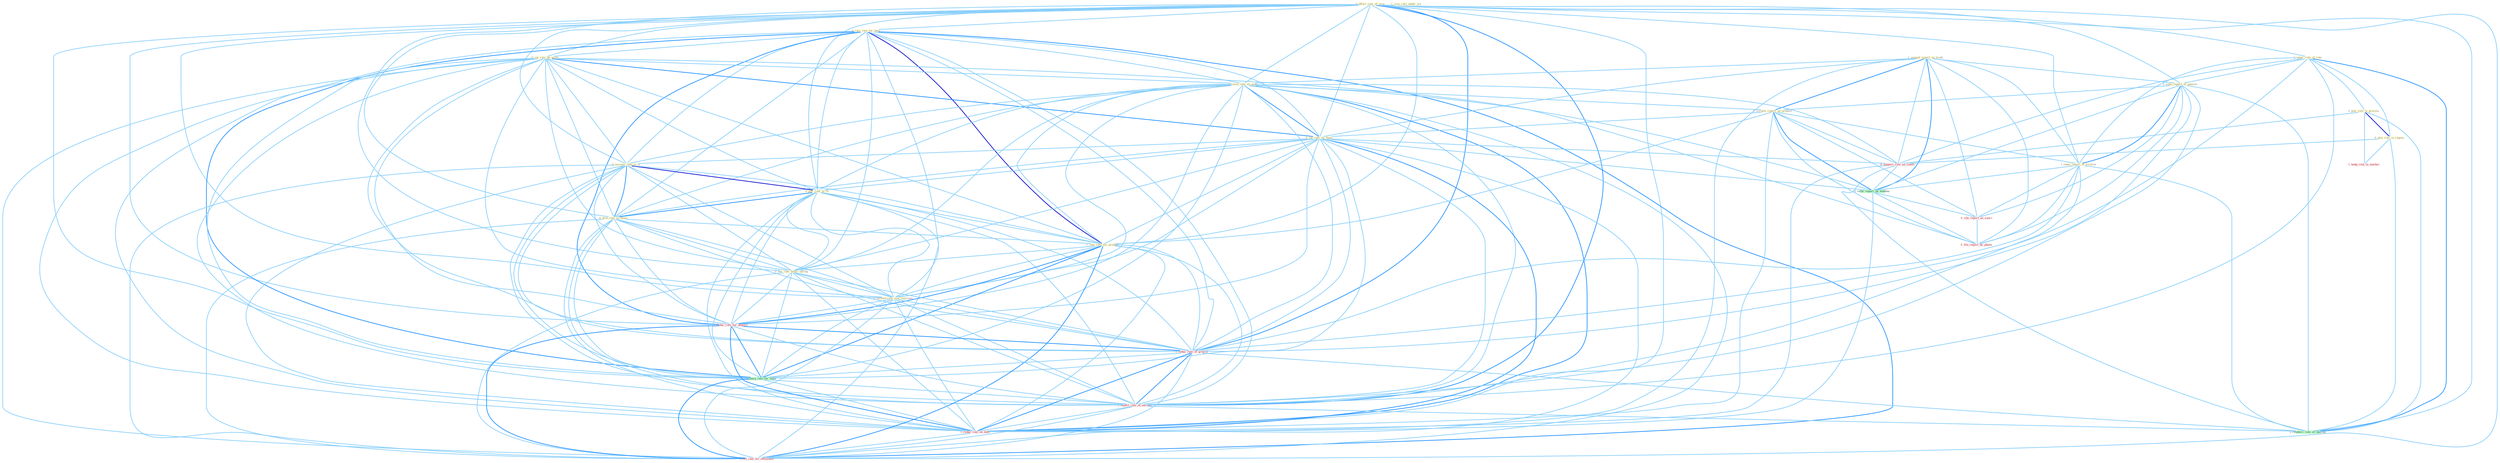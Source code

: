 Graph G{ 
    node
    [shape=polygon,style=filled,width=.5,height=.06,color="#BDFCC9",fixedsize=true,fontsize=4,
    fontcolor="#2f4f4f"];
    {node
    [color="#ffffe0", fontcolor="#8b7d6b"] "1_affect_rate_of_issu " "0_rais_rate_for_busi " "1_ignor_role_of_rate " "0_cut_rate_by_point " "0_plai_role_in_process " "1_expand_report_on_trade " "1_reset_rate_on_note " "1_seen_report_of_unawar " "1_scrutin_report_on_product " "0_cut_rate_on_them " "0_plai_role_in_region " "0_increas_rate_to_% " "0_pull_rate_to_% " "0_give_rate_to_those " "1_rais_rate_for_product " "1_label_report_of_friction " "0_eas_rate_befor_spring " "0_exceed_rate_sinc_yearnum " "1_issu_rule_under_act "}
{node [color="#fff0f5", fontcolor="#b22222"] "1_reduc_rate_for_deposit " "0_support_role_on_condit " "0_cite_report_as_sourc " "1_reduc_rate_of_growth " "0_file_report_by_phone " "1_expect_rate_of_increas " "1_reduc_rate_on_debt " "1_lift_rate_for_entitynam " "1_hedg_risk_in_market "}
edge [color="#B0E2FF"];

	"1_affect_rate_of_issu " -- "0_rais_rate_for_busi " [w="1", color="#87cefa" ];
	"1_affect_rate_of_issu " -- "1_ignor_role_of_rate " [w="1", color="#87cefa" ];
	"1_affect_rate_of_issu " -- "0_cut_rate_by_point " [w="1", color="#87cefa" ];
	"1_affect_rate_of_issu " -- "1_reset_rate_on_note " [w="1", color="#87cefa" ];
	"1_affect_rate_of_issu " -- "1_seen_report_of_unawar " [w="1", color="#87cefa" ];
	"1_affect_rate_of_issu " -- "0_cut_rate_on_them " [w="1", color="#87cefa" ];
	"1_affect_rate_of_issu " -- "0_increas_rate_to_% " [w="1", color="#87cefa" ];
	"1_affect_rate_of_issu " -- "0_pull_rate_to_% " [w="1", color="#87cefa" ];
	"1_affect_rate_of_issu " -- "0_give_rate_to_those " [w="1", color="#87cefa" ];
	"1_affect_rate_of_issu " -- "1_rais_rate_for_product " [w="1", color="#87cefa" ];
	"1_affect_rate_of_issu " -- "1_label_report_of_friction " [w="1", color="#87cefa" ];
	"1_affect_rate_of_issu " -- "0_eas_rate_befor_spring " [w="1", color="#87cefa" ];
	"1_affect_rate_of_issu " -- "0_exceed_rate_sinc_yearnum " [w="1", color="#87cefa" ];
	"1_affect_rate_of_issu " -- "1_reduc_rate_for_deposit " [w="1", color="#87cefa" ];
	"1_affect_rate_of_issu " -- "1_reduc_rate_of_growth " [w="2", color="#1e90ff" , len=0.8];
	"1_affect_rate_of_issu " -- "0_charg_rate_for_time " [w="1", color="#87cefa" ];
	"1_affect_rate_of_issu " -- "1_expect_rate_of_increas " [w="2", color="#1e90ff" , len=0.8];
	"1_affect_rate_of_issu " -- "1_reduc_rate_on_debt " [w="1", color="#87cefa" ];
	"1_affect_rate_of_issu " -- "1_reinforc_role_of_institut " [w="1", color="#87cefa" ];
	"1_affect_rate_of_issu " -- "1_lift_rate_for_entitynam " [w="1", color="#87cefa" ];
	"0_rais_rate_for_busi " -- "0_cut_rate_by_point " [w="1", color="#87cefa" ];
	"0_rais_rate_for_busi " -- "1_reset_rate_on_note " [w="1", color="#87cefa" ];
	"0_rais_rate_for_busi " -- "0_cut_rate_on_them " [w="1", color="#87cefa" ];
	"0_rais_rate_for_busi " -- "0_increas_rate_to_% " [w="1", color="#87cefa" ];
	"0_rais_rate_for_busi " -- "0_pull_rate_to_% " [w="1", color="#87cefa" ];
	"0_rais_rate_for_busi " -- "0_give_rate_to_those " [w="1", color="#87cefa" ];
	"0_rais_rate_for_busi " -- "1_rais_rate_for_product " [w="3", color="#0000cd" , len=0.6];
	"0_rais_rate_for_busi " -- "0_eas_rate_befor_spring " [w="1", color="#87cefa" ];
	"0_rais_rate_for_busi " -- "0_exceed_rate_sinc_yearnum " [w="1", color="#87cefa" ];
	"0_rais_rate_for_busi " -- "1_reduc_rate_for_deposit " [w="2", color="#1e90ff" , len=0.8];
	"0_rais_rate_for_busi " -- "1_reduc_rate_of_growth " [w="1", color="#87cefa" ];
	"0_rais_rate_for_busi " -- "0_charg_rate_for_time " [w="2", color="#1e90ff" , len=0.8];
	"0_rais_rate_for_busi " -- "1_expect_rate_of_increas " [w="1", color="#87cefa" ];
	"0_rais_rate_for_busi " -- "1_reduc_rate_on_debt " [w="1", color="#87cefa" ];
	"0_rais_rate_for_busi " -- "1_lift_rate_for_entitynam " [w="2", color="#1e90ff" , len=0.8];
	"1_ignor_role_of_rate " -- "0_plai_role_in_process " [w="1", color="#87cefa" ];
	"1_ignor_role_of_rate " -- "1_seen_report_of_unawar " [w="1", color="#87cefa" ];
	"1_ignor_role_of_rate " -- "0_plai_role_in_region " [w="1", color="#87cefa" ];
	"1_ignor_role_of_rate " -- "1_label_report_of_friction " [w="1", color="#87cefa" ];
	"1_ignor_role_of_rate " -- "0_support_role_on_condit " [w="1", color="#87cefa" ];
	"1_ignor_role_of_rate " -- "1_reduc_rate_of_growth " [w="1", color="#87cefa" ];
	"1_ignor_role_of_rate " -- "1_expect_rate_of_increas " [w="1", color="#87cefa" ];
	"1_ignor_role_of_rate " -- "1_reinforc_role_of_institut " [w="2", color="#1e90ff" , len=0.8];
	"0_cut_rate_by_point " -- "1_reset_rate_on_note " [w="1", color="#87cefa" ];
	"0_cut_rate_by_point " -- "0_cut_rate_on_them " [w="2", color="#1e90ff" , len=0.8];
	"0_cut_rate_by_point " -- "0_increas_rate_to_% " [w="1", color="#87cefa" ];
	"0_cut_rate_by_point " -- "0_pull_rate_to_% " [w="1", color="#87cefa" ];
	"0_cut_rate_by_point " -- "0_give_rate_to_those " [w="1", color="#87cefa" ];
	"0_cut_rate_by_point " -- "1_rais_rate_for_product " [w="1", color="#87cefa" ];
	"0_cut_rate_by_point " -- "0_eas_rate_befor_spring " [w="1", color="#87cefa" ];
	"0_cut_rate_by_point " -- "0_exceed_rate_sinc_yearnum " [w="1", color="#87cefa" ];
	"0_cut_rate_by_point " -- "1_reduc_rate_for_deposit " [w="1", color="#87cefa" ];
	"0_cut_rate_by_point " -- "1_reduc_rate_of_growth " [w="1", color="#87cefa" ];
	"0_cut_rate_by_point " -- "0_file_report_by_phone " [w="1", color="#87cefa" ];
	"0_cut_rate_by_point " -- "0_charg_rate_for_time " [w="1", color="#87cefa" ];
	"0_cut_rate_by_point " -- "1_expect_rate_of_increas " [w="1", color="#87cefa" ];
	"0_cut_rate_by_point " -- "1_reduc_rate_on_debt " [w="1", color="#87cefa" ];
	"0_cut_rate_by_point " -- "1_lift_rate_for_entitynam " [w="1", color="#87cefa" ];
	"0_plai_role_in_process " -- "0_plai_role_in_region " [w="3", color="#0000cd" , len=0.6];
	"0_plai_role_in_process " -- "0_support_role_on_condit " [w="1", color="#87cefa" ];
	"0_plai_role_in_process " -- "1_reinforc_role_of_institut " [w="1", color="#87cefa" ];
	"0_plai_role_in_process " -- "1_hedg_risk_in_market " [w="1", color="#87cefa" ];
	"1_expand_report_on_trade " -- "1_reset_rate_on_note " [w="1", color="#87cefa" ];
	"1_expand_report_on_trade " -- "1_seen_report_of_unawar " [w="1", color="#87cefa" ];
	"1_expand_report_on_trade " -- "1_scrutin_report_on_product " [w="2", color="#1e90ff" , len=0.8];
	"1_expand_report_on_trade " -- "0_cut_rate_on_them " [w="1", color="#87cefa" ];
	"1_expand_report_on_trade " -- "1_label_report_of_friction " [w="1", color="#87cefa" ];
	"1_expand_report_on_trade " -- "0_support_role_on_condit " [w="1", color="#87cefa" ];
	"1_expand_report_on_trade " -- "1_relai_report_on_tendenc " [w="2", color="#1e90ff" , len=0.8];
	"1_expand_report_on_trade " -- "0_cite_report_as_sourc " [w="1", color="#87cefa" ];
	"1_expand_report_on_trade " -- "0_file_report_by_phone " [w="1", color="#87cefa" ];
	"1_expand_report_on_trade " -- "1_reduc_rate_on_debt " [w="1", color="#87cefa" ];
	"1_reset_rate_on_note " -- "1_scrutin_report_on_product " [w="1", color="#87cefa" ];
	"1_reset_rate_on_note " -- "0_cut_rate_on_them " [w="2", color="#1e90ff" , len=0.8];
	"1_reset_rate_on_note " -- "0_increas_rate_to_% " [w="1", color="#87cefa" ];
	"1_reset_rate_on_note " -- "0_pull_rate_to_% " [w="1", color="#87cefa" ];
	"1_reset_rate_on_note " -- "0_give_rate_to_those " [w="1", color="#87cefa" ];
	"1_reset_rate_on_note " -- "1_rais_rate_for_product " [w="1", color="#87cefa" ];
	"1_reset_rate_on_note " -- "0_eas_rate_befor_spring " [w="1", color="#87cefa" ];
	"1_reset_rate_on_note " -- "0_exceed_rate_sinc_yearnum " [w="1", color="#87cefa" ];
	"1_reset_rate_on_note " -- "1_reduc_rate_for_deposit " [w="1", color="#87cefa" ];
	"1_reset_rate_on_note " -- "0_support_role_on_condit " [w="1", color="#87cefa" ];
	"1_reset_rate_on_note " -- "1_relai_report_on_tendenc " [w="1", color="#87cefa" ];
	"1_reset_rate_on_note " -- "1_reduc_rate_of_growth " [w="1", color="#87cefa" ];
	"1_reset_rate_on_note " -- "0_charg_rate_for_time " [w="1", color="#87cefa" ];
	"1_reset_rate_on_note " -- "1_expect_rate_of_increas " [w="1", color="#87cefa" ];
	"1_reset_rate_on_note " -- "1_reduc_rate_on_debt " [w="2", color="#1e90ff" , len=0.8];
	"1_reset_rate_on_note " -- "1_lift_rate_for_entitynam " [w="1", color="#87cefa" ];
	"1_seen_report_of_unawar " -- "1_scrutin_report_on_product " [w="1", color="#87cefa" ];
	"1_seen_report_of_unawar " -- "1_label_report_of_friction " [w="2", color="#1e90ff" , len=0.8];
	"1_seen_report_of_unawar " -- "1_relai_report_on_tendenc " [w="1", color="#87cefa" ];
	"1_seen_report_of_unawar " -- "0_cite_report_as_sourc " [w="1", color="#87cefa" ];
	"1_seen_report_of_unawar " -- "1_reduc_rate_of_growth " [w="1", color="#87cefa" ];
	"1_seen_report_of_unawar " -- "0_file_report_by_phone " [w="1", color="#87cefa" ];
	"1_seen_report_of_unawar " -- "1_expect_rate_of_increas " [w="1", color="#87cefa" ];
	"1_seen_report_of_unawar " -- "1_reinforc_role_of_institut " [w="1", color="#87cefa" ];
	"1_scrutin_report_on_product " -- "0_cut_rate_on_them " [w="1", color="#87cefa" ];
	"1_scrutin_report_on_product " -- "1_rais_rate_for_product " [w="1", color="#87cefa" ];
	"1_scrutin_report_on_product " -- "1_label_report_of_friction " [w="1", color="#87cefa" ];
	"1_scrutin_report_on_product " -- "0_support_role_on_condit " [w="1", color="#87cefa" ];
	"1_scrutin_report_on_product " -- "1_relai_report_on_tendenc " [w="2", color="#1e90ff" , len=0.8];
	"1_scrutin_report_on_product " -- "0_cite_report_as_sourc " [w="1", color="#87cefa" ];
	"1_scrutin_report_on_product " -- "0_file_report_by_phone " [w="1", color="#87cefa" ];
	"1_scrutin_report_on_product " -- "1_reduc_rate_on_debt " [w="1", color="#87cefa" ];
	"0_cut_rate_on_them " -- "0_increas_rate_to_% " [w="1", color="#87cefa" ];
	"0_cut_rate_on_them " -- "0_pull_rate_to_% " [w="1", color="#87cefa" ];
	"0_cut_rate_on_them " -- "0_give_rate_to_those " [w="1", color="#87cefa" ];
	"0_cut_rate_on_them " -- "1_rais_rate_for_product " [w="1", color="#87cefa" ];
	"0_cut_rate_on_them " -- "0_eas_rate_befor_spring " [w="1", color="#87cefa" ];
	"0_cut_rate_on_them " -- "0_exceed_rate_sinc_yearnum " [w="1", color="#87cefa" ];
	"0_cut_rate_on_them " -- "1_reduc_rate_for_deposit " [w="1", color="#87cefa" ];
	"0_cut_rate_on_them " -- "0_support_role_on_condit " [w="1", color="#87cefa" ];
	"0_cut_rate_on_them " -- "1_relai_report_on_tendenc " [w="1", color="#87cefa" ];
	"0_cut_rate_on_them " -- "1_reduc_rate_of_growth " [w="1", color="#87cefa" ];
	"0_cut_rate_on_them " -- "0_charg_rate_for_time " [w="1", color="#87cefa" ];
	"0_cut_rate_on_them " -- "1_expect_rate_of_increas " [w="1", color="#87cefa" ];
	"0_cut_rate_on_them " -- "1_reduc_rate_on_debt " [w="2", color="#1e90ff" , len=0.8];
	"0_cut_rate_on_them " -- "1_lift_rate_for_entitynam " [w="1", color="#87cefa" ];
	"0_plai_role_in_region " -- "0_support_role_on_condit " [w="1", color="#87cefa" ];
	"0_plai_role_in_region " -- "1_reinforc_role_of_institut " [w="1", color="#87cefa" ];
	"0_plai_role_in_region " -- "1_hedg_risk_in_market " [w="1", color="#87cefa" ];
	"0_increas_rate_to_% " -- "0_pull_rate_to_% " [w="3", color="#0000cd" , len=0.6];
	"0_increas_rate_to_% " -- "0_give_rate_to_those " [w="2", color="#1e90ff" , len=0.8];
	"0_increas_rate_to_% " -- "1_rais_rate_for_product " [w="1", color="#87cefa" ];
	"0_increas_rate_to_% " -- "0_eas_rate_befor_spring " [w="1", color="#87cefa" ];
	"0_increas_rate_to_% " -- "0_exceed_rate_sinc_yearnum " [w="1", color="#87cefa" ];
	"0_increas_rate_to_% " -- "1_reduc_rate_for_deposit " [w="1", color="#87cefa" ];
	"0_increas_rate_to_% " -- "1_reduc_rate_of_growth " [w="1", color="#87cefa" ];
	"0_increas_rate_to_% " -- "0_charg_rate_for_time " [w="1", color="#87cefa" ];
	"0_increas_rate_to_% " -- "1_expect_rate_of_increas " [w="1", color="#87cefa" ];
	"0_increas_rate_to_% " -- "1_reduc_rate_on_debt " [w="1", color="#87cefa" ];
	"0_increas_rate_to_% " -- "1_lift_rate_for_entitynam " [w="1", color="#87cefa" ];
	"0_pull_rate_to_% " -- "0_give_rate_to_those " [w="2", color="#1e90ff" , len=0.8];
	"0_pull_rate_to_% " -- "1_rais_rate_for_product " [w="1", color="#87cefa" ];
	"0_pull_rate_to_% " -- "0_eas_rate_befor_spring " [w="1", color="#87cefa" ];
	"0_pull_rate_to_% " -- "0_exceed_rate_sinc_yearnum " [w="1", color="#87cefa" ];
	"0_pull_rate_to_% " -- "1_reduc_rate_for_deposit " [w="1", color="#87cefa" ];
	"0_pull_rate_to_% " -- "1_reduc_rate_of_growth " [w="1", color="#87cefa" ];
	"0_pull_rate_to_% " -- "0_charg_rate_for_time " [w="1", color="#87cefa" ];
	"0_pull_rate_to_% " -- "1_expect_rate_of_increas " [w="1", color="#87cefa" ];
	"0_pull_rate_to_% " -- "1_reduc_rate_on_debt " [w="1", color="#87cefa" ];
	"0_pull_rate_to_% " -- "1_lift_rate_for_entitynam " [w="1", color="#87cefa" ];
	"0_give_rate_to_those " -- "1_rais_rate_for_product " [w="1", color="#87cefa" ];
	"0_give_rate_to_those " -- "0_eas_rate_befor_spring " [w="1", color="#87cefa" ];
	"0_give_rate_to_those " -- "0_exceed_rate_sinc_yearnum " [w="1", color="#87cefa" ];
	"0_give_rate_to_those " -- "1_reduc_rate_for_deposit " [w="1", color="#87cefa" ];
	"0_give_rate_to_those " -- "1_reduc_rate_of_growth " [w="1", color="#87cefa" ];
	"0_give_rate_to_those " -- "0_charg_rate_for_time " [w="1", color="#87cefa" ];
	"0_give_rate_to_those " -- "1_expect_rate_of_increas " [w="1", color="#87cefa" ];
	"0_give_rate_to_those " -- "1_reduc_rate_on_debt " [w="1", color="#87cefa" ];
	"0_give_rate_to_those " -- "1_lift_rate_for_entitynam " [w="1", color="#87cefa" ];
	"1_rais_rate_for_product " -- "0_eas_rate_befor_spring " [w="1", color="#87cefa" ];
	"1_rais_rate_for_product " -- "0_exceed_rate_sinc_yearnum " [w="1", color="#87cefa" ];
	"1_rais_rate_for_product " -- "1_reduc_rate_for_deposit " [w="2", color="#1e90ff" , len=0.8];
	"1_rais_rate_for_product " -- "1_reduc_rate_of_growth " [w="1", color="#87cefa" ];
	"1_rais_rate_for_product " -- "0_charg_rate_for_time " [w="2", color="#1e90ff" , len=0.8];
	"1_rais_rate_for_product " -- "1_expect_rate_of_increas " [w="1", color="#87cefa" ];
	"1_rais_rate_for_product " -- "1_reduc_rate_on_debt " [w="1", color="#87cefa" ];
	"1_rais_rate_for_product " -- "1_lift_rate_for_entitynam " [w="2", color="#1e90ff" , len=0.8];
	"1_label_report_of_friction " -- "1_relai_report_on_tendenc " [w="1", color="#87cefa" ];
	"1_label_report_of_friction " -- "0_cite_report_as_sourc " [w="1", color="#87cefa" ];
	"1_label_report_of_friction " -- "1_reduc_rate_of_growth " [w="1", color="#87cefa" ];
	"1_label_report_of_friction " -- "0_file_report_by_phone " [w="1", color="#87cefa" ];
	"1_label_report_of_friction " -- "1_expect_rate_of_increas " [w="1", color="#87cefa" ];
	"1_label_report_of_friction " -- "1_reinforc_role_of_institut " [w="1", color="#87cefa" ];
	"0_eas_rate_befor_spring " -- "0_exceed_rate_sinc_yearnum " [w="1", color="#87cefa" ];
	"0_eas_rate_befor_spring " -- "1_reduc_rate_for_deposit " [w="1", color="#87cefa" ];
	"0_eas_rate_befor_spring " -- "1_reduc_rate_of_growth " [w="1", color="#87cefa" ];
	"0_eas_rate_befor_spring " -- "0_charg_rate_for_time " [w="1", color="#87cefa" ];
	"0_eas_rate_befor_spring " -- "1_expect_rate_of_increas " [w="1", color="#87cefa" ];
	"0_eas_rate_befor_spring " -- "1_reduc_rate_on_debt " [w="1", color="#87cefa" ];
	"0_eas_rate_befor_spring " -- "1_lift_rate_for_entitynam " [w="1", color="#87cefa" ];
	"0_exceed_rate_sinc_yearnum " -- "1_reduc_rate_for_deposit " [w="1", color="#87cefa" ];
	"0_exceed_rate_sinc_yearnum " -- "1_reduc_rate_of_growth " [w="1", color="#87cefa" ];
	"0_exceed_rate_sinc_yearnum " -- "0_charg_rate_for_time " [w="1", color="#87cefa" ];
	"0_exceed_rate_sinc_yearnum " -- "1_expect_rate_of_increas " [w="1", color="#87cefa" ];
	"0_exceed_rate_sinc_yearnum " -- "1_reduc_rate_on_debt " [w="1", color="#87cefa" ];
	"0_exceed_rate_sinc_yearnum " -- "1_lift_rate_for_entitynam " [w="1", color="#87cefa" ];
	"1_reduc_rate_for_deposit " -- "1_reduc_rate_of_growth " [w="2", color="#1e90ff" , len=0.8];
	"1_reduc_rate_for_deposit " -- "0_charg_rate_for_time " [w="2", color="#1e90ff" , len=0.8];
	"1_reduc_rate_for_deposit " -- "1_expect_rate_of_increas " [w="1", color="#87cefa" ];
	"1_reduc_rate_for_deposit " -- "1_reduc_rate_on_debt " [w="2", color="#1e90ff" , len=0.8];
	"1_reduc_rate_for_deposit " -- "1_lift_rate_for_entitynam " [w="2", color="#1e90ff" , len=0.8];
	"0_support_role_on_condit " -- "1_relai_report_on_tendenc " [w="1", color="#87cefa" ];
	"0_support_role_on_condit " -- "1_reduc_rate_on_debt " [w="1", color="#87cefa" ];
	"0_support_role_on_condit " -- "1_reinforc_role_of_institut " [w="1", color="#87cefa" ];
	"1_relai_report_on_tendenc " -- "0_cite_report_as_sourc " [w="1", color="#87cefa" ];
	"1_relai_report_on_tendenc " -- "0_file_report_by_phone " [w="1", color="#87cefa" ];
	"1_relai_report_on_tendenc " -- "1_reduc_rate_on_debt " [w="1", color="#87cefa" ];
	"0_cite_report_as_sourc " -- "0_file_report_by_phone " [w="1", color="#87cefa" ];
	"1_reduc_rate_of_growth " -- "0_charg_rate_for_time " [w="1", color="#87cefa" ];
	"1_reduc_rate_of_growth " -- "1_expect_rate_of_increas " [w="2", color="#1e90ff" , len=0.8];
	"1_reduc_rate_of_growth " -- "1_reduc_rate_on_debt " [w="2", color="#1e90ff" , len=0.8];
	"1_reduc_rate_of_growth " -- "1_reinforc_role_of_institut " [w="1", color="#87cefa" ];
	"1_reduc_rate_of_growth " -- "1_lift_rate_for_entitynam " [w="1", color="#87cefa" ];
	"0_charg_rate_for_time " -- "1_expect_rate_of_increas " [w="1", color="#87cefa" ];
	"0_charg_rate_for_time " -- "1_reduc_rate_on_debt " [w="1", color="#87cefa" ];
	"0_charg_rate_for_time " -- "1_lift_rate_for_entitynam " [w="2", color="#1e90ff" , len=0.8];
	"1_expect_rate_of_increas " -- "1_reduc_rate_on_debt " [w="1", color="#87cefa" ];
	"1_expect_rate_of_increas " -- "1_reinforc_role_of_institut " [w="1", color="#87cefa" ];
	"1_expect_rate_of_increas " -- "1_lift_rate_for_entitynam " [w="1", color="#87cefa" ];
	"1_reduc_rate_on_debt " -- "1_lift_rate_for_entitynam " [w="1", color="#87cefa" ];
}